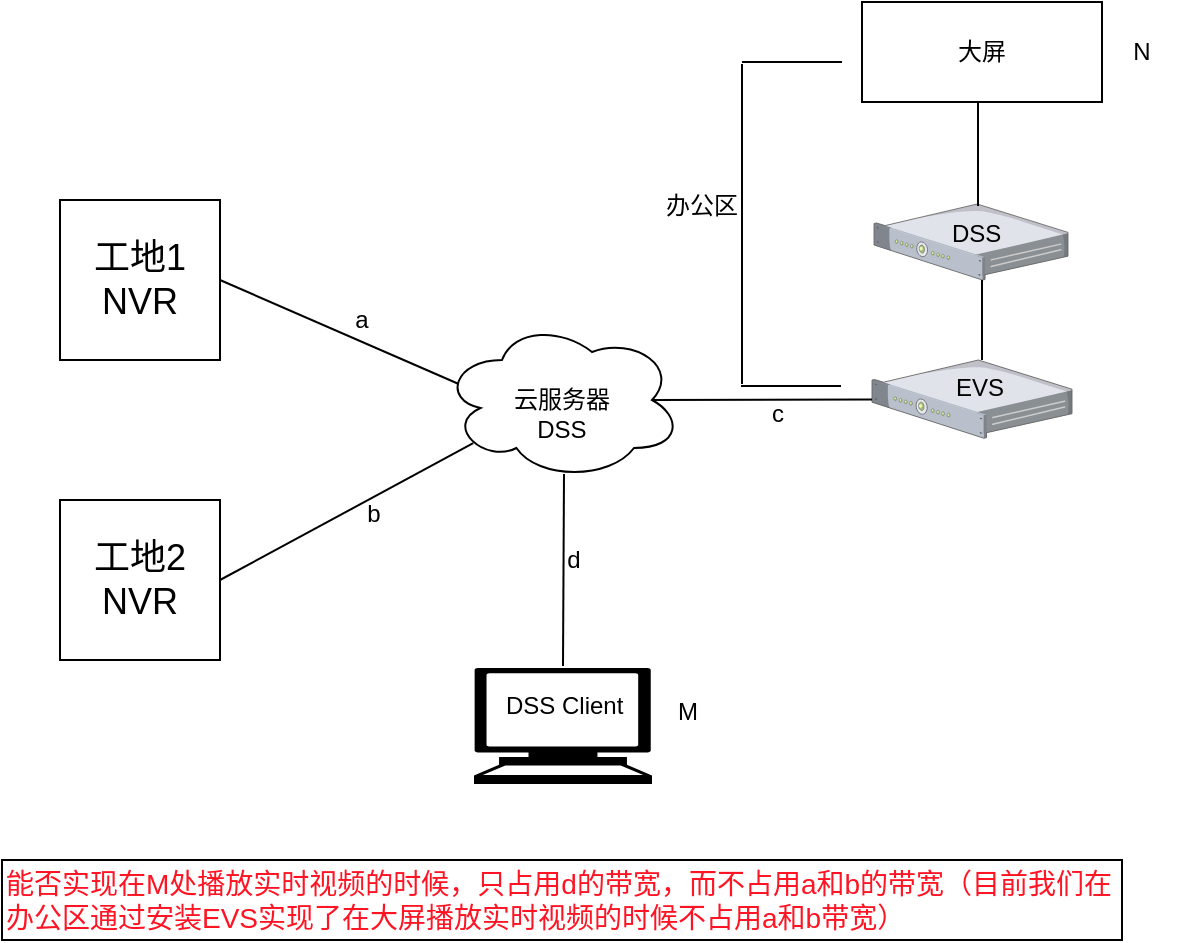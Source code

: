 <mxfile version="12.1.0" type="github" pages="1"><diagram id="liPo46sSEg0fK-3mvWAT" name="Page-1"><mxGraphModel dx="1222" dy="697" grid="1" gridSize="10" guides="1" tooltips="1" connect="1" arrows="1" fold="1" page="1" pageScale="1" pageWidth="827" pageHeight="1169" math="0" shadow="0"><root><mxCell id="0"/><mxCell id="1" parent="0"/><mxCell id="A-NOMkcQRcxQaQcsrbQh-1" value="&lt;font style=&quot;font-size: 18px&quot;&gt;工地1&lt;br&gt;NVR&lt;br&gt;&lt;/font&gt;" style="whiteSpace=wrap;html=1;aspect=fixed;" vertex="1" parent="1"><mxGeometry x="169" y="130" width="80" height="80" as="geometry"/></mxCell><mxCell id="A-NOMkcQRcxQaQcsrbQh-2" value="&lt;span style=&quot;font-size: 18px&quot;&gt;工地2&lt;/span&gt;&lt;br style=&quot;font-size: 18px&quot;&gt;&lt;span style=&quot;font-size: 18px&quot;&gt;NVR&lt;/span&gt;" style="whiteSpace=wrap;html=1;aspect=fixed;" vertex="1" parent="1"><mxGeometry x="169" y="280" width="80" height="80" as="geometry"/></mxCell><mxCell id="A-NOMkcQRcxQaQcsrbQh-3" value="&lt;br&gt;云服务器&lt;br&gt;DSS" style="ellipse;shape=cloud;whiteSpace=wrap;html=1;" vertex="1" parent="1"><mxGeometry x="360" y="190" width="120" height="80" as="geometry"/></mxCell><mxCell id="A-NOMkcQRcxQaQcsrbQh-15" value="" style="endArrow=none;html=1;exitX=1;exitY=0.5;exitDx=0;exitDy=0;entryX=0.07;entryY=0.4;entryDx=0;entryDy=0;entryPerimeter=0;" edge="1" parent="1" source="A-NOMkcQRcxQaQcsrbQh-1" target="A-NOMkcQRcxQaQcsrbQh-3"><mxGeometry width="50" height="50" relative="1" as="geometry"><mxPoint x="110" y="430" as="sourcePoint"/><mxPoint x="350" y="190" as="targetPoint"/></mxGeometry></mxCell><mxCell id="A-NOMkcQRcxQaQcsrbQh-16" value="" style="endArrow=none;html=1;exitX=1;exitY=0.5;exitDx=0;exitDy=0;entryX=0.13;entryY=0.77;entryDx=0;entryDy=0;entryPerimeter=0;" edge="1" parent="1" source="A-NOMkcQRcxQaQcsrbQh-2" target="A-NOMkcQRcxQaQcsrbQh-3"><mxGeometry width="50" height="50" relative="1" as="geometry"><mxPoint x="110" y="430" as="sourcePoint"/><mxPoint x="160" y="380" as="targetPoint"/></mxGeometry></mxCell><mxCell id="A-NOMkcQRcxQaQcsrbQh-17" value="" style="verticalLabelPosition=bottom;aspect=fixed;html=1;verticalAlign=top;strokeColor=none;align=center;outlineConnect=0;shape=mxgraph.citrix.1u_2u_server;" vertex="1" parent="1"><mxGeometry x="575" y="210" width="100" height="39.1" as="geometry"/></mxCell><mxCell id="A-NOMkcQRcxQaQcsrbQh-20" value="" style="endArrow=none;html=1;entryX=0.875;entryY=0.5;entryDx=0;entryDy=0;entryPerimeter=0;" edge="1" parent="1" source="A-NOMkcQRcxQaQcsrbQh-17" target="A-NOMkcQRcxQaQcsrbQh-3"><mxGeometry width="50" height="50" relative="1" as="geometry"><mxPoint x="110" y="430" as="sourcePoint"/><mxPoint x="160" y="380" as="targetPoint"/></mxGeometry></mxCell><mxCell id="A-NOMkcQRcxQaQcsrbQh-21" value="EVS" style="text;html=1;" vertex="1" parent="1"><mxGeometry x="615" y="210" width="60" height="30" as="geometry"/></mxCell><mxCell id="A-NOMkcQRcxQaQcsrbQh-23" value="" style="verticalLabelPosition=bottom;aspect=fixed;html=1;verticalAlign=top;strokeColor=none;align=center;outlineConnect=0;shape=mxgraph.citrix.1u_2u_server;" vertex="1" parent="1"><mxGeometry x="576" y="132" width="97" height="38" as="geometry"/></mxCell><mxCell id="A-NOMkcQRcxQaQcsrbQh-24" value="DSS" style="text;html=1;" vertex="1" parent="1"><mxGeometry x="613" y="133" width="60" height="30" as="geometry"/></mxCell><mxCell id="A-NOMkcQRcxQaQcsrbQh-25" value="" style="endArrow=none;html=1;exitX=0.25;exitY=0;exitDx=0;exitDy=0;" edge="1" parent="1" source="A-NOMkcQRcxQaQcsrbQh-21"><mxGeometry width="50" height="50" relative="1" as="geometry"><mxPoint x="170" y="510" as="sourcePoint"/><mxPoint x="630" y="170" as="targetPoint"/></mxGeometry></mxCell><mxCell id="A-NOMkcQRcxQaQcsrbQh-26" value="" style="shape=mxgraph.signs.tech.computer;html=1;fillColor=#000000;strokeColor=none;verticalLabelPosition=bottom;verticalAlign=top;align=center;" vertex="1" parent="1"><mxGeometry x="376" y="364" width="89" height="58" as="geometry"/></mxCell><mxCell id="A-NOMkcQRcxQaQcsrbQh-27" value="DSS Client" style="text;html=1;resizable=0;points=[];autosize=1;align=left;verticalAlign=top;spacingTop=-4;" vertex="1" parent="1"><mxGeometry x="390" y="373" width="70" height="20" as="geometry"/></mxCell><mxCell id="A-NOMkcQRcxQaQcsrbQh-29" value="大屏" style="rounded=0;whiteSpace=wrap;html=1;" vertex="1" parent="1"><mxGeometry x="570" y="31" width="120" height="50" as="geometry"/></mxCell><mxCell id="A-NOMkcQRcxQaQcsrbQh-30" value="" style="endArrow=none;html=1;entryX=0.5;entryY=1;entryDx=0;entryDy=0;" edge="1" parent="1"><mxGeometry width="50" height="50" relative="1" as="geometry"><mxPoint x="628" y="133" as="sourcePoint"/><mxPoint x="628" y="81" as="targetPoint"/></mxGeometry></mxCell><mxCell id="A-NOMkcQRcxQaQcsrbQh-32" value="" style="endArrow=none;html=1;exitX=0.5;exitY=0;exitDx=0;exitDy=0;exitPerimeter=0;" edge="1" parent="1"><mxGeometry width="50" height="50" relative="1" as="geometry"><mxPoint x="420.5" y="363" as="sourcePoint"/><mxPoint x="421" y="267" as="targetPoint"/></mxGeometry></mxCell><mxCell id="A-NOMkcQRcxQaQcsrbQh-33" value="a" style="text;html=1;strokeColor=none;fillColor=none;align=center;verticalAlign=middle;whiteSpace=wrap;rounded=0;" vertex="1" parent="1"><mxGeometry x="300" y="180" width="40" height="20" as="geometry"/></mxCell><mxCell id="A-NOMkcQRcxQaQcsrbQh-34" value="b" style="text;html=1;strokeColor=none;fillColor=none;align=center;verticalAlign=middle;whiteSpace=wrap;rounded=0;" vertex="1" parent="1"><mxGeometry x="306" y="277" width="40" height="20" as="geometry"/></mxCell><mxCell id="A-NOMkcQRcxQaQcsrbQh-37" value="c" style="text;html=1;strokeColor=none;fillColor=none;align=center;verticalAlign=middle;whiteSpace=wrap;rounded=0;" vertex="1" parent="1"><mxGeometry x="507.5" y="227" width="40" height="20" as="geometry"/></mxCell><mxCell id="A-NOMkcQRcxQaQcsrbQh-38" value="d" style="text;html=1;strokeColor=none;fillColor=none;align=center;verticalAlign=middle;whiteSpace=wrap;rounded=0;" vertex="1" parent="1"><mxGeometry x="406" y="300" width="40" height="20" as="geometry"/></mxCell><mxCell id="A-NOMkcQRcxQaQcsrbQh-39" value="M" style="text;html=1;strokeColor=none;fillColor=none;align=center;verticalAlign=middle;whiteSpace=wrap;rounded=0;" vertex="1" parent="1"><mxGeometry x="463" y="376" width="40" height="20" as="geometry"/></mxCell><mxCell id="A-NOMkcQRcxQaQcsrbQh-40" value="N" style="text;html=1;strokeColor=none;fillColor=none;align=center;verticalAlign=middle;whiteSpace=wrap;rounded=0;" vertex="1" parent="1"><mxGeometry x="690" y="46" width="40" height="20" as="geometry"/></mxCell><mxCell id="A-NOMkcQRcxQaQcsrbQh-41" value="&lt;font style=&quot;font-size: 14px&quot; color=&quot;#ff1424&quot;&gt;能否实现在M处播放实时视频的时候，只占用d的带宽，而不占用a和b的带宽（目前我们在办公区通过安装EVS实现了在大屏播放实时视频的时候不占用a和b带宽）&lt;/font&gt;" style="text;html=1;strokeColor=#000000;fillColor=#FFFFFF;align=left;verticalAlign=middle;whiteSpace=wrap;rounded=0;" vertex="1" parent="1"><mxGeometry x="140" y="460" width="560" height="40" as="geometry"/></mxCell><mxCell id="A-NOMkcQRcxQaQcsrbQh-42" value="" style="endArrow=none;html=1;" edge="1" parent="1"><mxGeometry width="50" height="50" relative="1" as="geometry"><mxPoint x="510" y="61" as="sourcePoint"/><mxPoint x="560" y="61" as="targetPoint"/></mxGeometry></mxCell><mxCell id="A-NOMkcQRcxQaQcsrbQh-43" value="" style="endArrow=none;html=1;" edge="1" parent="1"><mxGeometry width="50" height="50" relative="1" as="geometry"><mxPoint x="510" y="222" as="sourcePoint"/><mxPoint x="510" y="62" as="targetPoint"/></mxGeometry></mxCell><mxCell id="A-NOMkcQRcxQaQcsrbQh-44" value="" style="endArrow=none;html=1;" edge="1" parent="1"><mxGeometry width="50" height="50" relative="1" as="geometry"><mxPoint x="509.5" y="223" as="sourcePoint"/><mxPoint x="559.5" y="223" as="targetPoint"/></mxGeometry></mxCell><mxCell id="A-NOMkcQRcxQaQcsrbQh-45" value="办公区" style="text;html=1;strokeColor=none;fillColor=none;align=center;verticalAlign=middle;whiteSpace=wrap;rounded=0;" vertex="1" parent="1"><mxGeometry x="470" y="123" width="40" height="20" as="geometry"/></mxCell></root></mxGraphModel></diagram></mxfile>